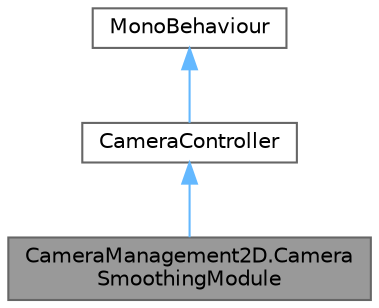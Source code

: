 digraph "CameraManagement2D.CameraSmoothingModule"
{
 // LATEX_PDF_SIZE
  bgcolor="transparent";
  edge [fontname=Helvetica,fontsize=10,labelfontname=Helvetica,labelfontsize=10];
  node [fontname=Helvetica,fontsize=10,shape=box,height=0.2,width=0.4];
  Node1 [id="Node000001",label="CameraManagement2D.Camera\lSmoothingModule",height=0.2,width=0.4,color="gray40", fillcolor="grey60", style="filled", fontcolor="black",tooltip="A module for smoothing camera movement, including position, zoom, and rotation. This class extends th..."];
  Node2 -> Node1 [id="edge1_Node000001_Node000002",dir="back",color="steelblue1",style="solid",tooltip=" "];
  Node2 [id="Node000002",label="CameraController",height=0.2,width=0.4,color="gray40", fillcolor="white", style="filled",URL="$class_camera_management2_d_1_1_camera_controller.html",tooltip="An abstract base class for camera controllers."];
  Node3 -> Node2 [id="edge2_Node000002_Node000003",dir="back",color="steelblue1",style="solid",tooltip=" "];
  Node3 [id="Node000003",label="MonoBehaviour",height=0.2,width=0.4,color="gray40", fillcolor="white", style="filled",tooltip=" "];
}
